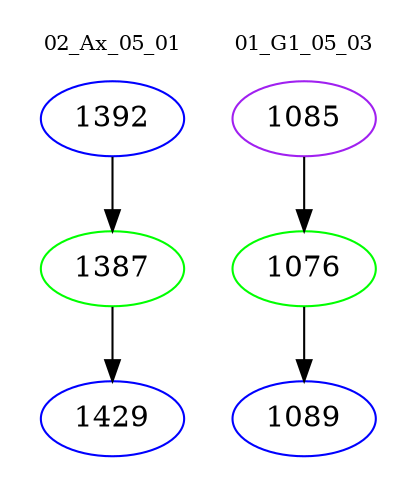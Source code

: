 digraph{
subgraph cluster_0 {
color = white
label = "02_Ax_05_01";
fontsize=10;
T0_1392 [label="1392", color="blue"]
T0_1392 -> T0_1387 [color="black"]
T0_1387 [label="1387", color="green"]
T0_1387 -> T0_1429 [color="black"]
T0_1429 [label="1429", color="blue"]
}
subgraph cluster_1 {
color = white
label = "01_G1_05_03";
fontsize=10;
T1_1085 [label="1085", color="purple"]
T1_1085 -> T1_1076 [color="black"]
T1_1076 [label="1076", color="green"]
T1_1076 -> T1_1089 [color="black"]
T1_1089 [label="1089", color="blue"]
}
}
